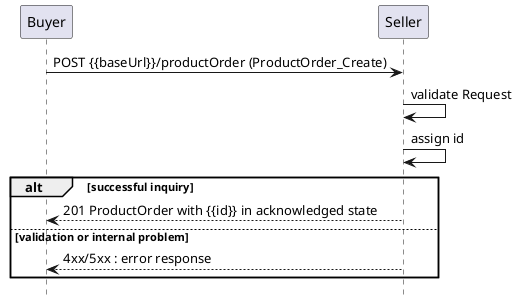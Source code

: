 @startuml

hide footbox

participant Buyer
participant Seller

Buyer -> Seller : POST {{baseUrl}}/productOrder (ProductOrder_Create)

Seller -> Seller : validate Request
Seller -> Seller : assign id
alt successful inquiry
    Buyer <-- Seller : 201 ProductOrder with {{id}} in acknowledged state
else validation or internal problem
    Buyer <-- Seller: 4xx/5xx : error response
end
@enduml
